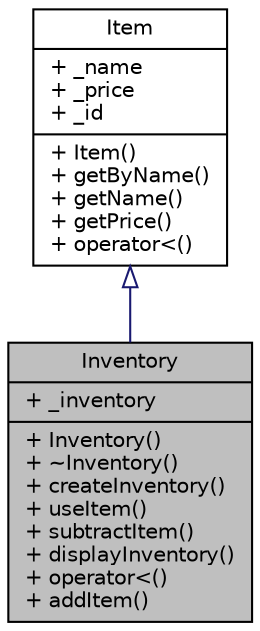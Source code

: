 digraph "Inventory"
{
 // LATEX_PDF_SIZE
  edge [fontname="Helvetica",fontsize="10",labelfontname="Helvetica",labelfontsize="10"];
  node [fontname="Helvetica",fontsize="10",shape=record];
  Node1 [label="{Inventory\n|+ _inventory\l|+ Inventory()\l+ ~Inventory()\l+ createInventory()\l+ useItem()\l+ subtractItem()\l+ displayInventory()\l+ operator\<()\l+ addItem()\l}",height=0.2,width=0.4,color="black", fillcolor="grey75", style="filled", fontcolor="black",tooltip=" "];
  Node2 -> Node1 [dir="back",color="midnightblue",fontsize="10",style="solid",arrowtail="onormal",fontname="Helvetica"];
  Node2 [label="{Item\n|+ _name\l+ _price\l+ _id\l|+ Item()\l+ getByName()\l+ getName()\l+ getPrice()\l+ operator\<()\l}",height=0.2,width=0.4,color="black", fillcolor="white", style="filled",URL="$classItem.html",tooltip=" "];
}

